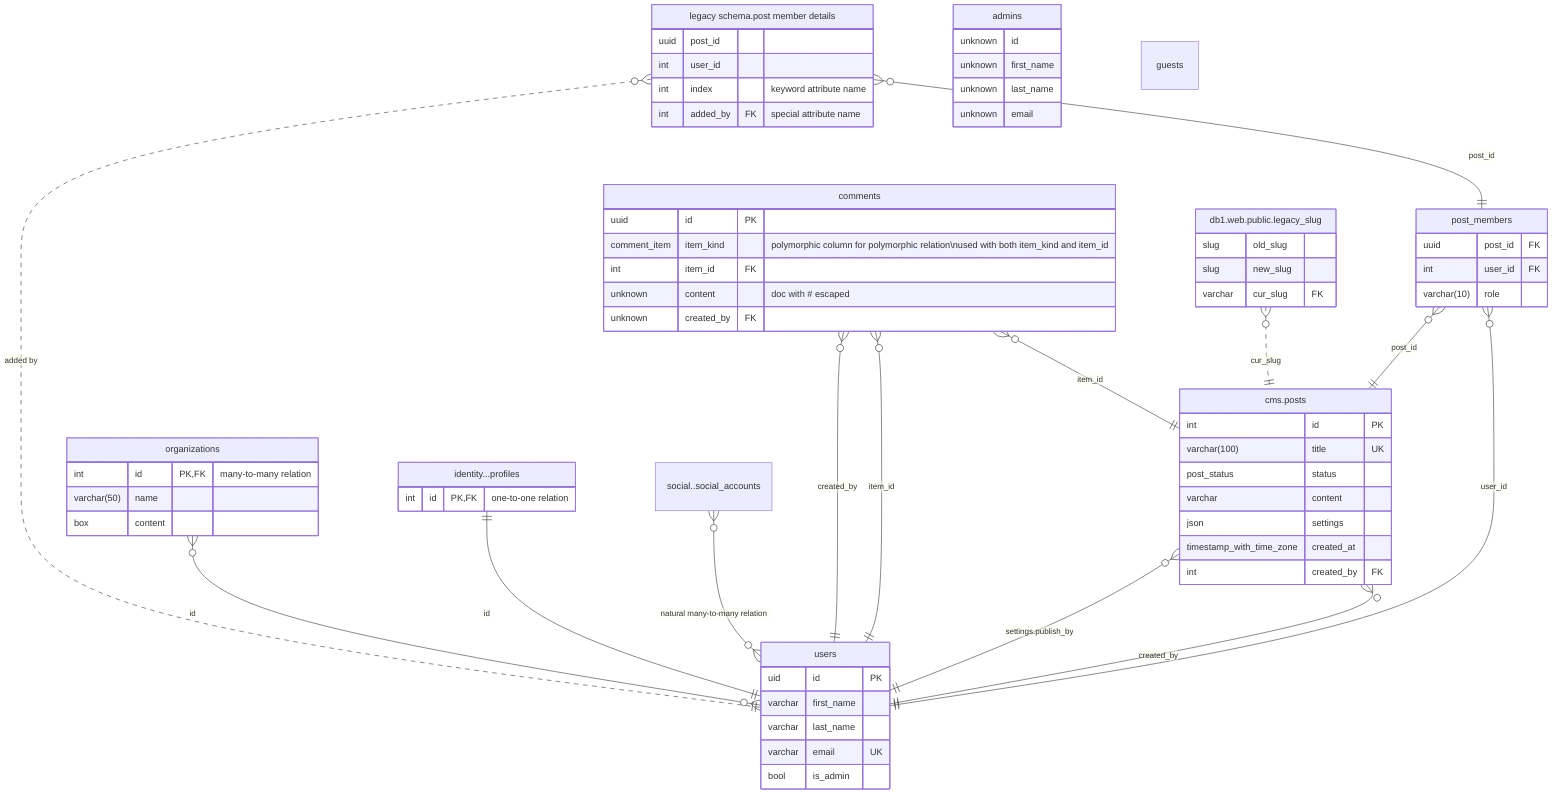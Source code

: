 erDiagram
    users {
        uid id PK
        varchar first_name
        varchar last_name
        varchar email UK
        bool is_admin
    }

    "cms.posts" {
        int id PK
        varchar(100) title UK
        post_status status
        varchar content
        json settings
        timestamp_with_time_zone created_at
        int created_by FK
    }
    "cms.posts" }o--|| users : "settings.publish_by"
    "cms.posts" }o--|| users : created_by

    post_members {
        uuid post_id FK
        int user_id FK
        varchar(10) role
    }
    post_members }o--|| "cms.posts" : post_id
    post_members }o--|| users : user_id

    "legacy schema.post member details" {
        uuid post_id
        int user_id
        int index "keyword attribute name"
        int added_by FK "special attribute name"
    }
    "legacy schema.post member details" }o..|| users : "added by"
    "legacy schema.post member details" }o--|| post_members : post_id

    comments {
        uuid id PK
        comment_item item_kind "polymorphic column for polymorphic relation\nused with both item_kind and item_id"
        int item_id FK
        unknown content "doc with # escaped"
        unknown created_by FK
    }
    comments }o--|| users : created_by
    comments }o--|| users : item_id
    comments }o--|| "cms.posts" : item_id

    "db1.web.public.legacy_slug" {
        slug old_slug
        slug new_slug
        varchar cur_slug FK
    }
    "db1.web.public.legacy_slug" }o..|| "cms.posts" : cur_slug

    organizations {
        int id PK, FK "many-to-many relation"
        varchar(50) name
        box content
    }
    organizations }o--o{ users : id

    "identity...profiles" {
        int id PK, FK "one-to-one relation"
    }
    "identity...profiles" ||--|| users : id

    admins {
        unknown id
        unknown first_name
        unknown last_name
        unknown email
    }

    guests

    "social..social_accounts"
    "social..social_accounts" }o--o{ users : "natural many-to-many relation"